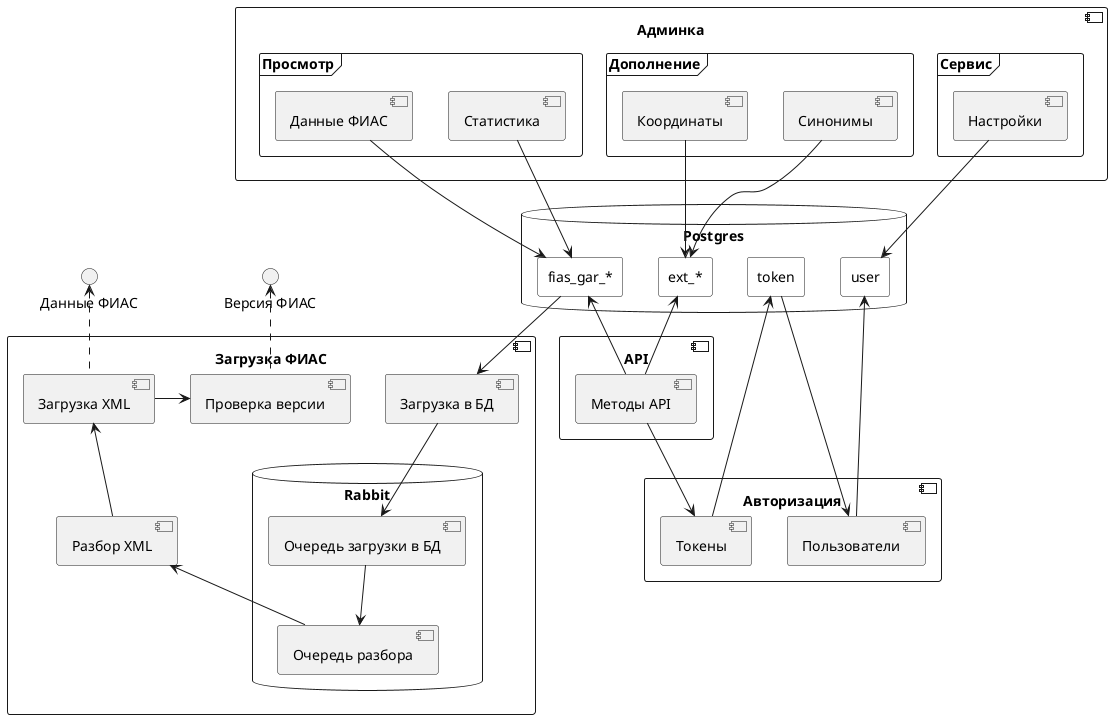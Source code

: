 @startuml
'https://plantuml.com/component-diagram

() "Версия ФИАС" as Version
() "Данные ФИАС" as Data

component "Админка" {
    frame "Сервис" {
        [Настройки]
    }
    frame "Дополнение" {
      [Синонимы]
      [Координаты]
    }
    frame "Просмотр" {
      [Статистика]
      [Данные ФИАС]
    }
}

component "Загрузка ФИАС" {
    [Проверка версии] .up.> Version
    [Проверка версии] <-right- [Загрузка XML]
    [Загрузка XML] .up.> Data
    [Загрузка XML] <-- [Разбор XML]
    [Разбор XML]
    [Загрузка в БД]

    database "Rabbit" {
        [Очередь разбора]
        [Очередь загрузки в БД]
    }

    [Разбор XML] <-- [Очередь разбора]
    [Загрузка в БД] --> [Очередь загрузки в БД]
    [Очередь загрузки в БД] --> [Очередь разбора]
}

database "Postgres" {
    rectangle "fias_gar_*" #White
    rectangle "ext_*" #White
    rectangle "user" #White
    rectangle "token" #White
}

component "API" {
    [fias_gar_*] <-- [Методы API]
    [ext_*] <-- [Методы API]
    [Методы API]
}

component "Авторизация" {
    [Пользователи] -up-> [user]
    [Токены] -up-> [token]
    [token] --> [Пользователи]
}

[Методы API] --> [Токены]
[Загрузка в БД] <-up- [fias_gar_*]
[Координаты] --> [ext_*]
[Синонимы] --> [ext_*]
[Данные ФИАС] --> [fias_gar_*]
[Статистика] --> [fias_gar_*]
[Настройки] --> [user]

@enduml